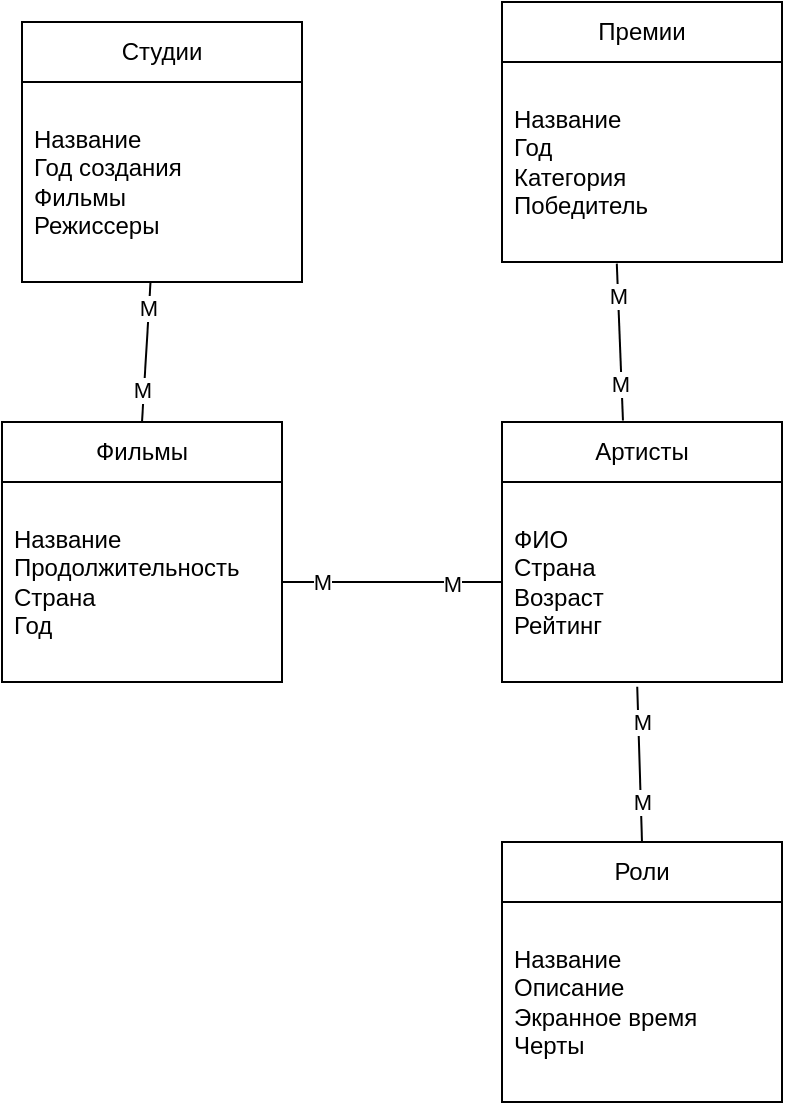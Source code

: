<mxfile version="23.1.5" type="github">
  <diagram id="R2lEEEUBdFMjLlhIrx00" name="Page-1">
    <mxGraphModel dx="1183" dy="548" grid="1" gridSize="10" guides="1" tooltips="1" connect="1" arrows="1" fold="1" page="1" pageScale="1" pageWidth="850" pageHeight="1100" math="0" shadow="0" extFonts="Permanent Marker^https://fonts.googleapis.com/css?family=Permanent+Marker">
      <root>
        <mxCell id="0" />
        <mxCell id="1" parent="0" />
        <mxCell id="g_GT8sTN8z2uKkGh5tRA-1" value="Фильмы" style="swimlane;fontStyle=0;childLayout=stackLayout;horizontal=1;startSize=30;horizontalStack=0;resizeParent=1;resizeParentMax=0;resizeLast=0;collapsible=1;marginBottom=0;whiteSpace=wrap;html=1;" vertex="1" parent="1">
          <mxGeometry x="310" y="240" width="140" height="130" as="geometry" />
        </mxCell>
        <mxCell id="g_GT8sTN8z2uKkGh5tRA-2" value="Название&lt;br&gt;Продолжительность&lt;br&gt;Страна&lt;br&gt;Год" style="text;strokeColor=none;fillColor=none;align=left;verticalAlign=middle;spacingLeft=4;spacingRight=4;overflow=hidden;points=[[0,0.5],[1,0.5]];portConstraint=eastwest;rotatable=0;whiteSpace=wrap;html=1;" vertex="1" parent="g_GT8sTN8z2uKkGh5tRA-1">
          <mxGeometry y="30" width="140" height="100" as="geometry" />
        </mxCell>
        <mxCell id="g_GT8sTN8z2uKkGh5tRA-5" value="Премии" style="swimlane;fontStyle=0;childLayout=stackLayout;horizontal=1;startSize=30;horizontalStack=0;resizeParent=1;resizeParentMax=0;resizeLast=0;collapsible=1;marginBottom=0;whiteSpace=wrap;html=1;" vertex="1" parent="1">
          <mxGeometry x="560" y="30" width="140" height="130" as="geometry" />
        </mxCell>
        <mxCell id="g_GT8sTN8z2uKkGh5tRA-6" value="Название&lt;br&gt;Год&lt;br&gt;Категория&lt;br&gt;Победитель&amp;nbsp;" style="text;strokeColor=none;fillColor=none;align=left;verticalAlign=middle;spacingLeft=4;spacingRight=4;overflow=hidden;points=[[0,0.5],[1,0.5]];portConstraint=eastwest;rotatable=0;whiteSpace=wrap;html=1;" vertex="1" parent="g_GT8sTN8z2uKkGh5tRA-5">
          <mxGeometry y="30" width="140" height="100" as="geometry" />
        </mxCell>
        <mxCell id="g_GT8sTN8z2uKkGh5tRA-7" value="Артисты" style="swimlane;fontStyle=0;childLayout=stackLayout;horizontal=1;startSize=30;horizontalStack=0;resizeParent=1;resizeParentMax=0;resizeLast=0;collapsible=1;marginBottom=0;whiteSpace=wrap;html=1;" vertex="1" parent="1">
          <mxGeometry x="560" y="240" width="140" height="130" as="geometry" />
        </mxCell>
        <mxCell id="g_GT8sTN8z2uKkGh5tRA-8" value="ФИО&lt;br&gt;Страна&lt;br&gt;Возраст&lt;br&gt;Рейтинг" style="text;strokeColor=none;fillColor=none;align=left;verticalAlign=middle;spacingLeft=4;spacingRight=4;overflow=hidden;points=[[0,0.5],[1,0.5]];portConstraint=eastwest;rotatable=0;whiteSpace=wrap;html=1;" vertex="1" parent="g_GT8sTN8z2uKkGh5tRA-7">
          <mxGeometry y="30" width="140" height="100" as="geometry" />
        </mxCell>
        <mxCell id="g_GT8sTN8z2uKkGh5tRA-9" value="Роли" style="swimlane;fontStyle=0;childLayout=stackLayout;horizontal=1;startSize=30;horizontalStack=0;resizeParent=1;resizeParentMax=0;resizeLast=0;collapsible=1;marginBottom=0;whiteSpace=wrap;html=1;" vertex="1" parent="1">
          <mxGeometry x="560" y="450" width="140" height="130" as="geometry" />
        </mxCell>
        <mxCell id="g_GT8sTN8z2uKkGh5tRA-10" value="Название&amp;nbsp;&lt;br&gt;Описание&lt;div&gt;Экранное время&lt;/div&gt;&lt;div&gt;Черты&lt;/div&gt;" style="text;strokeColor=none;fillColor=none;align=left;verticalAlign=middle;spacingLeft=4;spacingRight=4;overflow=hidden;points=[[0,0.5],[1,0.5]];portConstraint=eastwest;rotatable=0;whiteSpace=wrap;html=1;" vertex="1" parent="g_GT8sTN8z2uKkGh5tRA-9">
          <mxGeometry y="30" width="140" height="100" as="geometry" />
        </mxCell>
        <mxCell id="g_GT8sTN8z2uKkGh5tRA-11" value="Студии" style="swimlane;fontStyle=0;childLayout=stackLayout;horizontal=1;startSize=30;horizontalStack=0;resizeParent=1;resizeParentMax=0;resizeLast=0;collapsible=1;marginBottom=0;whiteSpace=wrap;html=1;" vertex="1" parent="1">
          <mxGeometry x="320" y="40" width="140" height="130" as="geometry" />
        </mxCell>
        <mxCell id="g_GT8sTN8z2uKkGh5tRA-12" value="Название&lt;br&gt;Год создания&lt;br&gt;Фильмы&lt;br&gt;Режиссеры" style="text;strokeColor=none;fillColor=none;align=left;verticalAlign=middle;spacingLeft=4;spacingRight=4;overflow=hidden;points=[[0,0.5],[1,0.5]];portConstraint=eastwest;rotatable=0;whiteSpace=wrap;html=1;" vertex="1" parent="g_GT8sTN8z2uKkGh5tRA-11">
          <mxGeometry y="30" width="140" height="100" as="geometry" />
        </mxCell>
        <mxCell id="g_GT8sTN8z2uKkGh5tRA-13" value="" style="endArrow=none;html=1;rounded=0;exitX=0.5;exitY=0;exitDx=0;exitDy=0;entryX=0.483;entryY=1.024;entryDx=0;entryDy=0;entryPerimeter=0;" edge="1" parent="1" source="g_GT8sTN8z2uKkGh5tRA-9" target="g_GT8sTN8z2uKkGh5tRA-8">
          <mxGeometry width="50" height="50" relative="1" as="geometry">
            <mxPoint x="590" y="350" as="sourcePoint" />
            <mxPoint x="640" y="300" as="targetPoint" />
          </mxGeometry>
        </mxCell>
        <mxCell id="g_GT8sTN8z2uKkGh5tRA-17" value="M" style="edgeLabel;html=1;align=center;verticalAlign=middle;resizable=0;points=[];" vertex="1" connectable="0" parent="g_GT8sTN8z2uKkGh5tRA-13">
          <mxGeometry x="0.531" y="-2" relative="1" as="geometry">
            <mxPoint y="-1" as="offset" />
          </mxGeometry>
        </mxCell>
        <mxCell id="g_GT8sTN8z2uKkGh5tRA-18" value="M" style="edgeLabel;html=1;align=center;verticalAlign=middle;resizable=0;points=[];" vertex="1" connectable="0" parent="g_GT8sTN8z2uKkGh5tRA-13">
          <mxGeometry x="-0.499" relative="1" as="geometry">
            <mxPoint y="-1" as="offset" />
          </mxGeometry>
        </mxCell>
        <mxCell id="g_GT8sTN8z2uKkGh5tRA-14" value="" style="endArrow=none;html=1;rounded=0;exitX=1;exitY=0.5;exitDx=0;exitDy=0;entryX=0;entryY=0.5;entryDx=0;entryDy=0;" edge="1" parent="1" source="g_GT8sTN8z2uKkGh5tRA-2" target="g_GT8sTN8z2uKkGh5tRA-8">
          <mxGeometry width="50" height="50" relative="1" as="geometry">
            <mxPoint x="630" y="350" as="sourcePoint" />
            <mxPoint x="680" y="300" as="targetPoint" />
          </mxGeometry>
        </mxCell>
        <mxCell id="g_GT8sTN8z2uKkGh5tRA-15" value="M" style="edgeLabel;html=1;align=center;verticalAlign=middle;resizable=0;points=[];" vertex="1" connectable="0" parent="g_GT8sTN8z2uKkGh5tRA-14">
          <mxGeometry x="-0.644" relative="1" as="geometry">
            <mxPoint as="offset" />
          </mxGeometry>
        </mxCell>
        <mxCell id="g_GT8sTN8z2uKkGh5tRA-16" value="M" style="edgeLabel;html=1;align=center;verticalAlign=middle;resizable=0;points=[];" vertex="1" connectable="0" parent="g_GT8sTN8z2uKkGh5tRA-14">
          <mxGeometry x="0.547" y="-1" relative="1" as="geometry">
            <mxPoint as="offset" />
          </mxGeometry>
        </mxCell>
        <mxCell id="g_GT8sTN8z2uKkGh5tRA-19" value="" style="endArrow=none;html=1;rounded=0;exitX=0.5;exitY=0;exitDx=0;exitDy=0;entryX=0.459;entryY=1;entryDx=0;entryDy=0;entryPerimeter=0;" edge="1" parent="1" source="g_GT8sTN8z2uKkGh5tRA-1" target="g_GT8sTN8z2uKkGh5tRA-12">
          <mxGeometry width="50" height="50" relative="1" as="geometry">
            <mxPoint x="490" y="170" as="sourcePoint" />
            <mxPoint x="540" y="120" as="targetPoint" />
          </mxGeometry>
        </mxCell>
        <mxCell id="g_GT8sTN8z2uKkGh5tRA-23" value="M" style="edgeLabel;html=1;align=center;verticalAlign=middle;resizable=0;points=[];" vertex="1" connectable="0" parent="g_GT8sTN8z2uKkGh5tRA-19">
          <mxGeometry x="-0.528" y="1" relative="1" as="geometry">
            <mxPoint as="offset" />
          </mxGeometry>
        </mxCell>
        <mxCell id="g_GT8sTN8z2uKkGh5tRA-24" value="M" style="edgeLabel;html=1;align=center;verticalAlign=middle;resizable=0;points=[];" vertex="1" connectable="0" parent="g_GT8sTN8z2uKkGh5tRA-19">
          <mxGeometry x="0.642" y="1" relative="1" as="geometry">
            <mxPoint as="offset" />
          </mxGeometry>
        </mxCell>
        <mxCell id="g_GT8sTN8z2uKkGh5tRA-20" value="" style="endArrow=none;html=1;rounded=0;exitX=0.432;exitY=-0.006;exitDx=0;exitDy=0;entryX=0.41;entryY=1.008;entryDx=0;entryDy=0;entryPerimeter=0;exitPerimeter=0;" edge="1" parent="1" source="g_GT8sTN8z2uKkGh5tRA-7" target="g_GT8sTN8z2uKkGh5tRA-6">
          <mxGeometry width="50" height="50" relative="1" as="geometry">
            <mxPoint x="610" y="235" as="sourcePoint" />
            <mxPoint x="614" y="170" as="targetPoint" />
          </mxGeometry>
        </mxCell>
        <mxCell id="g_GT8sTN8z2uKkGh5tRA-21" value="M" style="edgeLabel;html=1;align=center;verticalAlign=middle;resizable=0;points=[];" vertex="1" connectable="0" parent="g_GT8sTN8z2uKkGh5tRA-20">
          <mxGeometry x="-0.523" y="1" relative="1" as="geometry">
            <mxPoint as="offset" />
          </mxGeometry>
        </mxCell>
        <mxCell id="g_GT8sTN8z2uKkGh5tRA-22" value="M" style="edgeLabel;html=1;align=center;verticalAlign=middle;resizable=0;points=[];" vertex="1" connectable="0" parent="g_GT8sTN8z2uKkGh5tRA-20">
          <mxGeometry x="0.593" relative="1" as="geometry">
            <mxPoint as="offset" />
          </mxGeometry>
        </mxCell>
      </root>
    </mxGraphModel>
  </diagram>
</mxfile>
